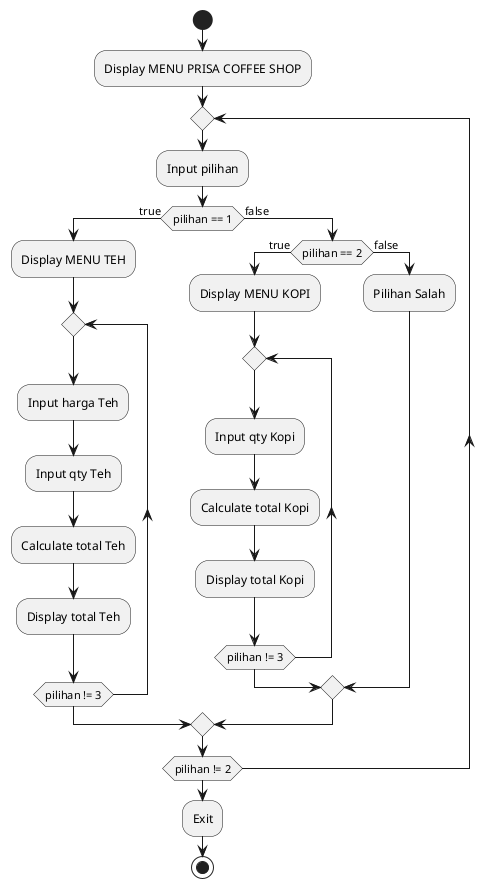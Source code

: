 @startuml

start

:Display MENU PRISA COFFEE SHOP;
repeat
  :Input pilihan;
  if (pilihan == 1) then (true)
    :Display MENU TEH;
    repeat
      :Input harga Teh;
      :Input qty Teh;
      :Calculate total Teh;
      :Display total Teh;
    repeat while (pilihan != 3)
  else (false)
    if (pilihan == 2) then (true)
      :Display MENU KOPI;
      repeat
        :Input qty Kopi;
        :Calculate total Kopi;
        :Display total Kopi;
      repeat while (pilihan != 3)
    else (false)
      :Pilihan Salah;
    endif
  endif
repeat while (pilihan != 2)

:Exit;
stop

@enduml